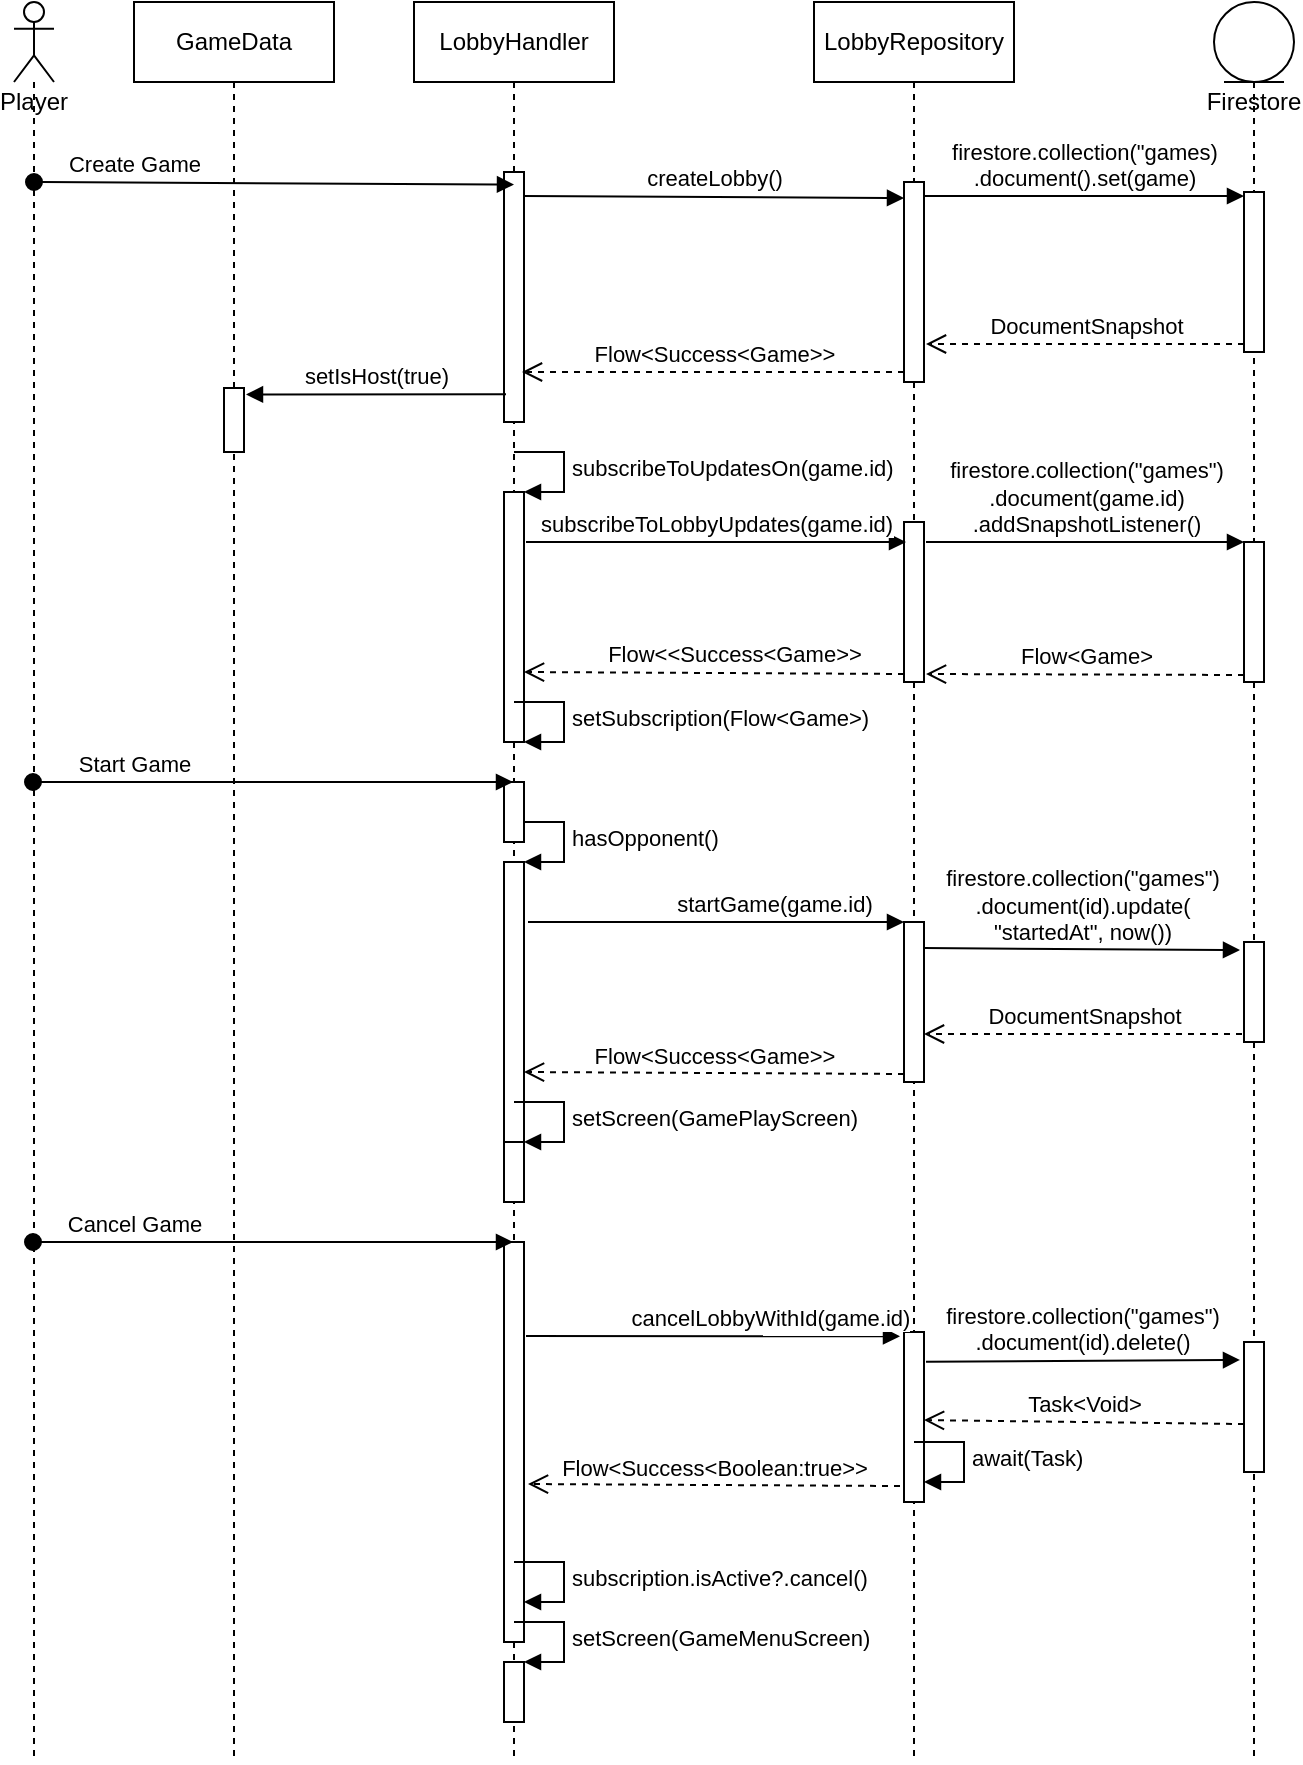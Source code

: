 <mxfile version="14.6.6" type="github" pages="4">
  <diagram id="kgpKYQtTHZ0yAKxKKP6v" name="Create Game">
    <mxGraphModel dx="1298" dy="706" grid="1" gridSize="10" guides="1" tooltips="1" connect="1" arrows="1" fold="1" page="1" pageScale="1" pageWidth="850" pageHeight="1100" math="0" shadow="0">
      <root>
        <mxCell id="0" />
        <mxCell id="1" parent="0" />
        <mxCell id="G8CXcR0IVf8b9GrvJtcm-22" value="LobbyHandler" style="shape=umlLifeline;perimeter=lifelinePerimeter;whiteSpace=wrap;html=1;container=1;collapsible=0;recursiveResize=0;outlineConnect=0;strokeWidth=1;" parent="1" vertex="1">
          <mxGeometry x="290" y="70" width="100" height="880" as="geometry" />
        </mxCell>
        <mxCell id="G8CXcR0IVf8b9GrvJtcm-37" value="" style="html=1;points=[];perimeter=orthogonalPerimeter;strokeWidth=1;" parent="G8CXcR0IVf8b9GrvJtcm-22" vertex="1">
          <mxGeometry x="45" y="85" width="10" height="125" as="geometry" />
        </mxCell>
        <mxCell id="G8CXcR0IVf8b9GrvJtcm-41" value="" style="html=1;points=[];perimeter=orthogonalPerimeter;strokeWidth=1;" parent="G8CXcR0IVf8b9GrvJtcm-22" vertex="1">
          <mxGeometry x="45" y="430" width="10" height="140" as="geometry" />
        </mxCell>
        <mxCell id="G8CXcR0IVf8b9GrvJtcm-42" value="hasOpponent()" style="edgeStyle=orthogonalEdgeStyle;html=1;align=left;spacingLeft=2;endArrow=block;rounded=0;entryX=1;entryY=0;" parent="G8CXcR0IVf8b9GrvJtcm-22" target="G8CXcR0IVf8b9GrvJtcm-41" edge="1">
          <mxGeometry relative="1" as="geometry">
            <mxPoint x="50" y="410" as="sourcePoint" />
            <Array as="points">
              <mxPoint x="75" y="410" />
            </Array>
          </mxGeometry>
        </mxCell>
        <mxCell id="G8CXcR0IVf8b9GrvJtcm-43" value="" style="html=1;points=[];perimeter=orthogonalPerimeter;strokeWidth=1;" parent="G8CXcR0IVf8b9GrvJtcm-22" vertex="1">
          <mxGeometry x="45" y="390" width="10" height="30" as="geometry" />
        </mxCell>
        <mxCell id="G8CXcR0IVf8b9GrvJtcm-47" value="" style="html=1;points=[];perimeter=orthogonalPerimeter;strokeWidth=1;" parent="G8CXcR0IVf8b9GrvJtcm-22" vertex="1">
          <mxGeometry x="45" y="570" width="10" height="30" as="geometry" />
        </mxCell>
        <mxCell id="G8CXcR0IVf8b9GrvJtcm-48" value="setScreen(GamePlayScreen)" style="edgeStyle=orthogonalEdgeStyle;html=1;align=left;spacingLeft=2;endArrow=block;rounded=0;entryX=1;entryY=0;" parent="G8CXcR0IVf8b9GrvJtcm-22" target="G8CXcR0IVf8b9GrvJtcm-47" edge="1">
          <mxGeometry relative="1" as="geometry">
            <mxPoint x="50" y="550" as="sourcePoint" />
            <Array as="points">
              <mxPoint x="75" y="550" />
            </Array>
          </mxGeometry>
        </mxCell>
        <mxCell id="G8CXcR0IVf8b9GrvJtcm-63" value="" style="html=1;points=[];perimeter=orthogonalPerimeter;strokeWidth=1;" parent="G8CXcR0IVf8b9GrvJtcm-22" vertex="1">
          <mxGeometry x="45" y="245" width="10" height="125" as="geometry" />
        </mxCell>
        <mxCell id="G8CXcR0IVf8b9GrvJtcm-64" value="subscribeToUpdatesOn(game.id)" style="edgeStyle=orthogonalEdgeStyle;html=1;align=left;spacingLeft=2;endArrow=block;rounded=0;entryX=1;entryY=0;" parent="G8CXcR0IVf8b9GrvJtcm-22" target="G8CXcR0IVf8b9GrvJtcm-63" edge="1">
          <mxGeometry relative="1" as="geometry">
            <mxPoint x="50" y="225" as="sourcePoint" />
            <Array as="points">
              <mxPoint x="75" y="225" />
            </Array>
          </mxGeometry>
        </mxCell>
        <mxCell id="G8CXcR0IVf8b9GrvJtcm-74" value="setSubscription(Flow&amp;lt;Game&amp;gt;)" style="edgeStyle=orthogonalEdgeStyle;html=1;align=left;spacingLeft=2;endArrow=block;rounded=0;entryX=1;entryY=0;" parent="G8CXcR0IVf8b9GrvJtcm-22" edge="1">
          <mxGeometry relative="1" as="geometry">
            <mxPoint x="50" y="350" as="sourcePoint" />
            <Array as="points">
              <mxPoint x="75" y="350" />
            </Array>
            <mxPoint x="55" y="370" as="targetPoint" />
          </mxGeometry>
        </mxCell>
        <mxCell id="G8CXcR0IVf8b9GrvJtcm-75" value="" style="html=1;points=[];perimeter=orthogonalPerimeter;strokeWidth=1;" parent="G8CXcR0IVf8b9GrvJtcm-22" vertex="1">
          <mxGeometry x="45" y="620" width="10" height="200" as="geometry" />
        </mxCell>
        <mxCell id="G8CXcR0IVf8b9GrvJtcm-79" value="" style="html=1;points=[];perimeter=orthogonalPerimeter;strokeWidth=1;" parent="G8CXcR0IVf8b9GrvJtcm-22" vertex="1">
          <mxGeometry x="45" y="830" width="10" height="30" as="geometry" />
        </mxCell>
        <mxCell id="G8CXcR0IVf8b9GrvJtcm-80" value="setScreen(GameMenuScreen)" style="edgeStyle=orthogonalEdgeStyle;html=1;align=left;spacingLeft=2;endArrow=block;rounded=0;entryX=1;entryY=0;" parent="G8CXcR0IVf8b9GrvJtcm-22" target="G8CXcR0IVf8b9GrvJtcm-79" edge="1">
          <mxGeometry relative="1" as="geometry">
            <mxPoint x="50" y="810" as="sourcePoint" />
            <Array as="points">
              <mxPoint x="75" y="810" />
            </Array>
          </mxGeometry>
        </mxCell>
        <mxCell id="G8CXcR0IVf8b9GrvJtcm-23" value="LobbyRepository" style="shape=umlLifeline;perimeter=lifelinePerimeter;whiteSpace=wrap;html=1;container=1;collapsible=0;recursiveResize=0;outlineConnect=0;strokeWidth=1;" parent="1" vertex="1">
          <mxGeometry x="490" y="70" width="100" height="880" as="geometry" />
        </mxCell>
        <mxCell id="G8CXcR0IVf8b9GrvJtcm-28" value="" style="html=1;points=[];perimeter=orthogonalPerimeter;strokeWidth=1;" parent="G8CXcR0IVf8b9GrvJtcm-23" vertex="1">
          <mxGeometry x="45" y="90" width="10" height="100" as="geometry" />
        </mxCell>
        <mxCell id="G8CXcR0IVf8b9GrvJtcm-44" value="" style="html=1;points=[];perimeter=orthogonalPerimeter;strokeWidth=1;" parent="G8CXcR0IVf8b9GrvJtcm-23" vertex="1">
          <mxGeometry x="45" y="460" width="10" height="80" as="geometry" />
        </mxCell>
        <mxCell id="G8CXcR0IVf8b9GrvJtcm-66" value="" style="html=1;points=[];perimeter=orthogonalPerimeter;strokeWidth=1;" parent="G8CXcR0IVf8b9GrvJtcm-23" vertex="1">
          <mxGeometry x="45" y="260" width="10" height="80" as="geometry" />
        </mxCell>
        <mxCell id="G8CXcR0IVf8b9GrvJtcm-76" value="" style="html=1;points=[];perimeter=orthogonalPerimeter;strokeWidth=1;" parent="G8CXcR0IVf8b9GrvJtcm-23" vertex="1">
          <mxGeometry x="45" y="665" width="10" height="85" as="geometry" />
        </mxCell>
        <mxCell id="G8CXcR0IVf8b9GrvJtcm-24" value="Player" style="shape=umlLifeline;participant=umlActor;perimeter=lifelinePerimeter;whiteSpace=wrap;html=1;container=1;collapsible=0;recursiveResize=0;verticalAlign=top;spacingTop=36;outlineConnect=0;strokeWidth=1;" parent="1" vertex="1">
          <mxGeometry x="90" y="70" width="20" height="880" as="geometry" />
        </mxCell>
        <mxCell id="G8CXcR0IVf8b9GrvJtcm-31" value="Start Game" style="html=1;verticalAlign=bottom;startArrow=oval;startFill=1;endArrow=block;startSize=8;" parent="G8CXcR0IVf8b9GrvJtcm-24" edge="1">
          <mxGeometry x="-0.578" width="60" relative="1" as="geometry">
            <mxPoint x="9.5" y="390" as="sourcePoint" />
            <mxPoint x="249.5" y="390" as="targetPoint" />
            <mxPoint as="offset" />
          </mxGeometry>
        </mxCell>
        <mxCell id="G8CXcR0IVf8b9GrvJtcm-25" value="Create Game" style="html=1;verticalAlign=bottom;startArrow=oval;startFill=1;endArrow=block;startSize=8;entryX=0.5;entryY=0.05;entryDx=0;entryDy=0;entryPerimeter=0;" parent="1" target="G8CXcR0IVf8b9GrvJtcm-37" edge="1">
          <mxGeometry x="-0.578" width="60" relative="1" as="geometry">
            <mxPoint x="100" y="160" as="sourcePoint" />
            <mxPoint x="280" y="160" as="targetPoint" />
            <mxPoint as="offset" />
          </mxGeometry>
        </mxCell>
        <mxCell id="G8CXcR0IVf8b9GrvJtcm-26" value="Cancel Game" style="html=1;verticalAlign=bottom;startArrow=oval;startFill=1;endArrow=block;startSize=8;" parent="1" edge="1">
          <mxGeometry x="-0.578" width="60" relative="1" as="geometry">
            <mxPoint x="99.5" y="690" as="sourcePoint" />
            <mxPoint x="339.5" y="690" as="targetPoint" />
            <mxPoint as="offset" />
          </mxGeometry>
        </mxCell>
        <mxCell id="G8CXcR0IVf8b9GrvJtcm-29" value="createLobby()" style="html=1;verticalAlign=bottom;endArrow=block;entryX=0;entryY=0.08;entryDx=0;entryDy=0;entryPerimeter=0;exitX=1;exitY=0.096;exitDx=0;exitDy=0;exitPerimeter=0;" parent="1" source="G8CXcR0IVf8b9GrvJtcm-37" target="G8CXcR0IVf8b9GrvJtcm-28" edge="1">
          <mxGeometry relative="1" as="geometry">
            <mxPoint x="294" y="168" as="sourcePoint" />
            <mxPoint x="505" y="150" as="targetPoint" />
          </mxGeometry>
        </mxCell>
        <mxCell id="G8CXcR0IVf8b9GrvJtcm-30" value="Flow&amp;lt;Success&amp;lt;Game&amp;gt;&amp;gt;" style="html=1;verticalAlign=bottom;endArrow=open;dashed=1;endSize=8;exitX=0;exitY=0.95;entryX=0.9;entryY=0.8;entryDx=0;entryDy=0;entryPerimeter=0;" parent="1" source="G8CXcR0IVf8b9GrvJtcm-28" target="G8CXcR0IVf8b9GrvJtcm-37" edge="1">
          <mxGeometry relative="1" as="geometry">
            <mxPoint x="340" y="255" as="targetPoint" />
          </mxGeometry>
        </mxCell>
        <mxCell id="G8CXcR0IVf8b9GrvJtcm-32" value="Firestore" style="shape=umlLifeline;participant=umlEntity;perimeter=lifelinePerimeter;whiteSpace=wrap;html=1;container=1;collapsible=0;recursiveResize=0;verticalAlign=top;spacingTop=36;outlineConnect=0;strokeWidth=1;" parent="1" vertex="1">
          <mxGeometry x="690" y="70" width="40" height="880" as="geometry" />
        </mxCell>
        <mxCell id="G8CXcR0IVf8b9GrvJtcm-34" value="" style="html=1;points=[];perimeter=orthogonalPerimeter;strokeWidth=1;" parent="G8CXcR0IVf8b9GrvJtcm-32" vertex="1">
          <mxGeometry x="15" y="95" width="10" height="80" as="geometry" />
        </mxCell>
        <mxCell id="G8CXcR0IVf8b9GrvJtcm-49" value="" style="html=1;points=[];perimeter=orthogonalPerimeter;strokeWidth=1;" parent="G8CXcR0IVf8b9GrvJtcm-32" vertex="1">
          <mxGeometry x="15" y="470" width="10" height="50" as="geometry" />
        </mxCell>
        <mxCell id="G8CXcR0IVf8b9GrvJtcm-70" value="" style="html=1;points=[];perimeter=orthogonalPerimeter;strokeWidth=1;" parent="G8CXcR0IVf8b9GrvJtcm-32" vertex="1">
          <mxGeometry x="15" y="270" width="10" height="70" as="geometry" />
        </mxCell>
        <mxCell id="G8CXcR0IVf8b9GrvJtcm-85" value="" style="html=1;points=[];perimeter=orthogonalPerimeter;strokeWidth=1;" parent="G8CXcR0IVf8b9GrvJtcm-32" vertex="1">
          <mxGeometry x="15" y="670" width="10" height="65" as="geometry" />
        </mxCell>
        <mxCell id="G8CXcR0IVf8b9GrvJtcm-35" value="firestore.collection(&quot;games)&lt;br&gt;.document().set(game)" style="html=1;verticalAlign=bottom;endArrow=block;entryX=0;entryY=0.025;exitX=1;exitY=0.07;exitDx=0;exitDy=0;exitPerimeter=0;entryDx=0;entryDy=0;entryPerimeter=0;" parent="1" source="G8CXcR0IVf8b9GrvJtcm-28" target="G8CXcR0IVf8b9GrvJtcm-34" edge="1">
          <mxGeometry relative="1" as="geometry">
            <mxPoint x="520" y="165" as="sourcePoint" />
          </mxGeometry>
        </mxCell>
        <mxCell id="G8CXcR0IVf8b9GrvJtcm-36" value="DocumentSnapshot" style="html=1;verticalAlign=bottom;endArrow=open;dashed=1;endSize=8;exitX=0;exitY=0.95;entryX=1.1;entryY=0.81;entryDx=0;entryDy=0;entryPerimeter=0;" parent="1" source="G8CXcR0IVf8b9GrvJtcm-34" target="G8CXcR0IVf8b9GrvJtcm-28" edge="1">
          <mxGeometry relative="1" as="geometry">
            <mxPoint x="615" y="236" as="targetPoint" />
          </mxGeometry>
        </mxCell>
        <mxCell id="G8CXcR0IVf8b9GrvJtcm-45" value="startGame(game.id)" style="html=1;verticalAlign=bottom;endArrow=block;entryX=0;entryY=0;" parent="1" target="G8CXcR0IVf8b9GrvJtcm-44" edge="1">
          <mxGeometry x="0.308" relative="1" as="geometry">
            <mxPoint x="347" y="530" as="sourcePoint" />
            <mxPoint as="offset" />
          </mxGeometry>
        </mxCell>
        <mxCell id="G8CXcR0IVf8b9GrvJtcm-46" value="Flow&amp;lt;Success&amp;lt;Game&amp;gt;&amp;gt;" style="html=1;verticalAlign=bottom;endArrow=open;dashed=1;endSize=8;exitX=0;exitY=0.95;entryX=1;entryY=0.75;entryDx=0;entryDy=0;entryPerimeter=0;" parent="1" source="G8CXcR0IVf8b9GrvJtcm-44" target="G8CXcR0IVf8b9GrvJtcm-41" edge="1">
          <mxGeometry relative="1" as="geometry">
            <mxPoint x="435" y="586" as="targetPoint" />
          </mxGeometry>
        </mxCell>
        <mxCell id="G8CXcR0IVf8b9GrvJtcm-50" value="firestore.collection(&quot;games&quot;)&lt;br&gt;.document(id).update(&lt;br&gt;&quot;startedAt&quot;, now())" style="html=1;verticalAlign=bottom;endArrow=block;entryX=-0.2;entryY=0.08;entryDx=0;entryDy=0;entryPerimeter=0;exitX=1;exitY=0.163;exitDx=0;exitDy=0;exitPerimeter=0;" parent="1" source="G8CXcR0IVf8b9GrvJtcm-44" target="G8CXcR0IVf8b9GrvJtcm-49" edge="1">
          <mxGeometry relative="1" as="geometry">
            <mxPoint x="570" y="570" as="sourcePoint" />
            <mxPoint x="715" y="267" as="targetPoint" />
          </mxGeometry>
        </mxCell>
        <mxCell id="G8CXcR0IVf8b9GrvJtcm-51" value="DocumentSnapshot" style="html=1;verticalAlign=bottom;endArrow=open;dashed=1;endSize=8;exitX=-0.1;exitY=0.92;entryX=1;entryY=0.7;entryDx=0;entryDy=0;entryPerimeter=0;exitDx=0;exitDy=0;exitPerimeter=0;" parent="1" source="G8CXcR0IVf8b9GrvJtcm-49" target="G8CXcR0IVf8b9GrvJtcm-44" edge="1">
          <mxGeometry relative="1" as="geometry">
            <mxPoint x="526" y="341" as="targetPoint" />
            <mxPoint x="715" y="341" as="sourcePoint" />
          </mxGeometry>
        </mxCell>
        <mxCell id="G8CXcR0IVf8b9GrvJtcm-54" value="GameData" style="shape=umlLifeline;perimeter=lifelinePerimeter;whiteSpace=wrap;html=1;container=1;collapsible=0;recursiveResize=0;outlineConnect=0;strokeWidth=1;" parent="1" vertex="1">
          <mxGeometry x="150" y="70" width="100" height="880" as="geometry" />
        </mxCell>
        <mxCell id="G8CXcR0IVf8b9GrvJtcm-55" value="" style="html=1;points=[];perimeter=orthogonalPerimeter;strokeWidth=1;" parent="G8CXcR0IVf8b9GrvJtcm-54" vertex="1">
          <mxGeometry x="45" y="193" width="10" height="32" as="geometry" />
        </mxCell>
        <mxCell id="G8CXcR0IVf8b9GrvJtcm-58" value="setIsHost(true)" style="html=1;verticalAlign=bottom;endArrow=block;exitX=0.1;exitY=0.889;exitDx=0;exitDy=0;exitPerimeter=0;entryX=1.1;entryY=0.1;entryDx=0;entryDy=0;entryPerimeter=0;" parent="1" source="G8CXcR0IVf8b9GrvJtcm-37" target="G8CXcR0IVf8b9GrvJtcm-55" edge="1">
          <mxGeometry width="80" relative="1" as="geometry">
            <mxPoint x="300" y="320" as="sourcePoint" />
            <mxPoint x="380" y="320" as="targetPoint" />
          </mxGeometry>
        </mxCell>
        <mxCell id="G8CXcR0IVf8b9GrvJtcm-67" value="subscribeToLobbyUpdates(game.id)" style="html=1;verticalAlign=bottom;endArrow=block;entryX=0.1;entryY=0.125;entryDx=0;entryDy=0;entryPerimeter=0;" parent="1" target="G8CXcR0IVf8b9GrvJtcm-66" edge="1">
          <mxGeometry relative="1" as="geometry">
            <mxPoint x="346" y="340" as="sourcePoint" />
          </mxGeometry>
        </mxCell>
        <mxCell id="G8CXcR0IVf8b9GrvJtcm-68" value="Flow&amp;lt;&amp;lt;Success&amp;lt;Game&amp;gt;&amp;gt;" style="html=1;verticalAlign=bottom;endArrow=open;dashed=1;endSize=8;exitX=0;exitY=0.95;entryX=1;entryY=0.72;entryDx=0;entryDy=0;entryPerimeter=0;" parent="1" source="G8CXcR0IVf8b9GrvJtcm-66" target="G8CXcR0IVf8b9GrvJtcm-63" edge="1">
          <mxGeometry x="-0.105" y="-1" relative="1" as="geometry">
            <mxPoint x="465" y="406" as="targetPoint" />
            <mxPoint as="offset" />
          </mxGeometry>
        </mxCell>
        <mxCell id="G8CXcR0IVf8b9GrvJtcm-71" value="firestore.collection(&quot;games&quot;)&lt;br&gt;.document(game.id)&lt;br&gt;.addSnapshotListener()" style="html=1;verticalAlign=bottom;endArrow=block;entryX=0;entryY=0;exitX=1.1;exitY=0.125;exitDx=0;exitDy=0;exitPerimeter=0;" parent="1" source="G8CXcR0IVf8b9GrvJtcm-66" target="G8CXcR0IVf8b9GrvJtcm-70" edge="1">
          <mxGeometry relative="1" as="geometry">
            <mxPoint x="635" y="330" as="sourcePoint" />
          </mxGeometry>
        </mxCell>
        <mxCell id="G8CXcR0IVf8b9GrvJtcm-72" value="Flow&amp;lt;Game&amp;gt;" style="html=1;verticalAlign=bottom;endArrow=open;dashed=1;endSize=8;exitX=0;exitY=0.95;entryX=1.1;entryY=0.95;entryDx=0;entryDy=0;entryPerimeter=0;" parent="1" source="G8CXcR0IVf8b9GrvJtcm-70" target="G8CXcR0IVf8b9GrvJtcm-66" edge="1">
          <mxGeometry relative="1" as="geometry">
            <mxPoint x="635" y="406" as="targetPoint" />
          </mxGeometry>
        </mxCell>
        <mxCell id="G8CXcR0IVf8b9GrvJtcm-81" value="cancelLobbyWithId(game.id)" style="html=1;verticalAlign=bottom;endArrow=block;entryX=-0.2;entryY=0.025;exitX=1.1;exitY=0.235;exitDx=0;exitDy=0;exitPerimeter=0;entryDx=0;entryDy=0;entryPerimeter=0;" parent="1" source="G8CXcR0IVf8b9GrvJtcm-75" target="G8CXcR0IVf8b9GrvJtcm-76" edge="1">
          <mxGeometry x="0.308" relative="1" as="geometry">
            <mxPoint x="370" y="700" as="sourcePoint" />
            <mxPoint x="558" y="700" as="targetPoint" />
            <mxPoint as="offset" />
          </mxGeometry>
        </mxCell>
        <mxCell id="G8CXcR0IVf8b9GrvJtcm-86" value="firestore.collection(&quot;games&quot;)&lt;br&gt;.document(id).delete()" style="html=1;verticalAlign=bottom;endArrow=block;exitX=1.1;exitY=0.175;exitDx=0;exitDy=0;exitPerimeter=0;entryX=-0.2;entryY=0.138;entryDx=0;entryDy=0;entryPerimeter=0;" parent="1" source="G8CXcR0IVf8b9GrvJtcm-76" target="G8CXcR0IVf8b9GrvJtcm-85" edge="1">
          <mxGeometry width="80" relative="1" as="geometry">
            <mxPoint x="590" y="770" as="sourcePoint" />
            <mxPoint x="670" y="770" as="targetPoint" />
          </mxGeometry>
        </mxCell>
        <mxCell id="G8CXcR0IVf8b9GrvJtcm-87" value="Task&amp;lt;Void&amp;gt;" style="html=1;verticalAlign=bottom;endArrow=open;dashed=1;endSize=8;exitX=0;exitY=0.631;entryX=1;entryY=0.518;entryDx=0;entryDy=0;entryPerimeter=0;exitDx=0;exitDy=0;exitPerimeter=0;" parent="1" source="G8CXcR0IVf8b9GrvJtcm-85" target="G8CXcR0IVf8b9GrvJtcm-76" edge="1">
          <mxGeometry relative="1" as="geometry">
            <mxPoint x="510" y="850" as="targetPoint" />
            <mxPoint x="700" y="851" as="sourcePoint" />
          </mxGeometry>
        </mxCell>
        <mxCell id="G8CXcR0IVf8b9GrvJtcm-89" value="Flow&amp;lt;Success&amp;lt;Boolean:true&amp;gt;&amp;gt;" style="html=1;verticalAlign=bottom;endArrow=open;dashed=1;endSize=8;entryX=1.2;entryY=0.605;entryDx=0;entryDy=0;entryPerimeter=0;exitX=-0.2;exitY=0.906;exitDx=0;exitDy=0;exitPerimeter=0;" parent="1" source="G8CXcR0IVf8b9GrvJtcm-76" target="G8CXcR0IVf8b9GrvJtcm-75" edge="1">
          <mxGeometry relative="1" as="geometry">
            <mxPoint x="557" y="791" as="targetPoint" />
            <mxPoint x="530" y="792" as="sourcePoint" />
          </mxGeometry>
        </mxCell>
        <mxCell id="G8CXcR0IVf8b9GrvJtcm-90" value="await(Task)" style="edgeStyle=orthogonalEdgeStyle;html=1;align=left;spacingLeft=2;endArrow=block;rounded=0;entryX=1;entryY=0;" parent="1" edge="1">
          <mxGeometry relative="1" as="geometry">
            <mxPoint x="540" y="790" as="sourcePoint" />
            <Array as="points">
              <mxPoint x="565" y="790" />
            </Array>
            <mxPoint x="545" y="810" as="targetPoint" />
          </mxGeometry>
        </mxCell>
        <mxCell id="G8CXcR0IVf8b9GrvJtcm-91" value="subscription.isActive?.cancel()" style="edgeStyle=orthogonalEdgeStyle;html=1;align=left;spacingLeft=2;endArrow=block;rounded=0;entryX=1;entryY=0;" parent="1" edge="1">
          <mxGeometry relative="1" as="geometry">
            <mxPoint x="340" y="850" as="sourcePoint" />
            <Array as="points">
              <mxPoint x="365" y="850" />
            </Array>
            <mxPoint x="345" y="870" as="targetPoint" />
          </mxGeometry>
        </mxCell>
      </root>
    </mxGraphModel>
  </diagram>
  <diagram name="Join Game" id="2xBuiX94_EXEh1Pn4jv8">
    <mxGraphModel dx="1298" dy="706" grid="1" gridSize="10" guides="1" tooltips="1" connect="1" arrows="1" fold="1" page="1" pageScale="1" pageWidth="850" pageHeight="1100" math="0" shadow="0">
      <root>
        <mxCell id="lXvvvcH5vd0HoB4RLtWZ-0" />
        <mxCell id="lXvvvcH5vd0HoB4RLtWZ-1" parent="lXvvvcH5vd0HoB4RLtWZ-0" />
        <mxCell id="lXvvvcH5vd0HoB4RLtWZ-3" value="LobbyHandler" style="shape=umlLifeline;perimeter=lifelinePerimeter;whiteSpace=wrap;html=1;container=1;collapsible=0;recursiveResize=0;outlineConnect=0;strokeWidth=1;" parent="lXvvvcH5vd0HoB4RLtWZ-1" vertex="1">
          <mxGeometry x="250" y="80" width="100" height="850" as="geometry" />
        </mxCell>
        <mxCell id="lXvvvcH5vd0HoB4RLtWZ-4" value="" style="html=1;points=[];perimeter=orthogonalPerimeter;strokeWidth=1;" parent="lXvvvcH5vd0HoB4RLtWZ-3" vertex="1">
          <mxGeometry x="45" y="85" width="10" height="125" as="geometry" />
        </mxCell>
        <mxCell id="lXvvvcH5vd0HoB4RLtWZ-5" value="" style="html=1;points=[];perimeter=orthogonalPerimeter;strokeWidth=1;" parent="lXvvvcH5vd0HoB4RLtWZ-3" vertex="1">
          <mxGeometry x="45" y="430" width="10" height="140" as="geometry" />
        </mxCell>
        <mxCell id="lXvvvcH5vd0HoB4RLtWZ-6" value="hasCurrentGame()" style="edgeStyle=orthogonalEdgeStyle;html=1;align=left;spacingLeft=2;endArrow=block;rounded=0;entryX=1;entryY=0;" parent="lXvvvcH5vd0HoB4RLtWZ-3" target="lXvvvcH5vd0HoB4RLtWZ-5" edge="1">
          <mxGeometry relative="1" as="geometry">
            <mxPoint x="50" y="410" as="sourcePoint" />
            <Array as="points">
              <mxPoint x="75" y="410" />
            </Array>
          </mxGeometry>
        </mxCell>
        <mxCell id="lXvvvcH5vd0HoB4RLtWZ-7" value="" style="html=1;points=[];perimeter=orthogonalPerimeter;strokeWidth=1;" parent="lXvvvcH5vd0HoB4RLtWZ-3" vertex="1">
          <mxGeometry x="45" y="390" width="10" height="30" as="geometry" />
        </mxCell>
        <mxCell id="lXvvvcH5vd0HoB4RLtWZ-8" value="" style="html=1;points=[];perimeter=orthogonalPerimeter;strokeWidth=1;" parent="lXvvvcH5vd0HoB4RLtWZ-3" vertex="1">
          <mxGeometry x="45" y="570" width="10" height="30" as="geometry" />
        </mxCell>
        <mxCell id="lXvvvcH5vd0HoB4RLtWZ-9" value="setScreen(GameMenuScreen)" style="edgeStyle=orthogonalEdgeStyle;html=1;align=left;spacingLeft=2;endArrow=block;rounded=0;entryX=1;entryY=0;" parent="lXvvvcH5vd0HoB4RLtWZ-3" target="lXvvvcH5vd0HoB4RLtWZ-8" edge="1">
          <mxGeometry relative="1" as="geometry">
            <mxPoint x="50" y="550" as="sourcePoint" />
            <Array as="points">
              <mxPoint x="75" y="550" />
            </Array>
          </mxGeometry>
        </mxCell>
        <mxCell id="lXvvvcH5vd0HoB4RLtWZ-10" value="" style="html=1;points=[];perimeter=orthogonalPerimeter;strokeWidth=1;" parent="lXvvvcH5vd0HoB4RLtWZ-3" vertex="1">
          <mxGeometry x="45" y="245" width="10" height="125" as="geometry" />
        </mxCell>
        <mxCell id="lXvvvcH5vd0HoB4RLtWZ-11" value="subscribeToUpdatesOn(game.id)" style="edgeStyle=orthogonalEdgeStyle;html=1;align=left;spacingLeft=2;endArrow=block;rounded=0;entryX=1;entryY=0;" parent="lXvvvcH5vd0HoB4RLtWZ-3" target="lXvvvcH5vd0HoB4RLtWZ-10" edge="1">
          <mxGeometry relative="1" as="geometry">
            <mxPoint x="50" y="225" as="sourcePoint" />
            <Array as="points">
              <mxPoint x="75" y="225" />
            </Array>
          </mxGeometry>
        </mxCell>
        <mxCell id="lXvvvcH5vd0HoB4RLtWZ-12" value="setSubscription(Flow&amp;lt;Game&amp;gt;)" style="edgeStyle=orthogonalEdgeStyle;html=1;align=left;spacingLeft=2;endArrow=block;rounded=0;entryX=1;entryY=0;" parent="lXvvvcH5vd0HoB4RLtWZ-3" edge="1">
          <mxGeometry relative="1" as="geometry">
            <mxPoint x="50" y="350" as="sourcePoint" />
            <Array as="points">
              <mxPoint x="75" y="350" />
            </Array>
            <mxPoint x="55" y="370" as="targetPoint" />
          </mxGeometry>
        </mxCell>
        <mxCell id="lXvvvcH5vd0HoB4RLtWZ-65" value="" style="html=1;points=[];perimeter=orthogonalPerimeter;strokeWidth=1;" parent="lXvvvcH5vd0HoB4RLtWZ-3" vertex="1">
          <mxGeometry x="45" y="620" width="10" height="30" as="geometry" />
        </mxCell>
        <mxCell id="lXvvvcH5vd0HoB4RLtWZ-66" value="" style="html=1;points=[];perimeter=orthogonalPerimeter;strokeWidth=1;" parent="lXvvvcH5vd0HoB4RLtWZ-3" vertex="1">
          <mxGeometry x="45" y="670" width="10" height="30" as="geometry" />
        </mxCell>
        <mxCell id="lXvvvcH5vd0HoB4RLtWZ-67" value="isLobbyDeleted()" style="edgeStyle=orthogonalEdgeStyle;html=1;align=left;spacingLeft=2;endArrow=block;rounded=0;entryX=1;entryY=0;" parent="lXvvvcH5vd0HoB4RLtWZ-3" target="lXvvvcH5vd0HoB4RLtWZ-66" edge="1">
          <mxGeometry relative="1" as="geometry">
            <mxPoint x="50" y="650" as="sourcePoint" />
            <Array as="points">
              <mxPoint x="75" y="650" />
            </Array>
          </mxGeometry>
        </mxCell>
        <mxCell id="lXvvvcH5vd0HoB4RLtWZ-68" value="" style="html=1;points=[];perimeter=orthogonalPerimeter;strokeWidth=1;" parent="lXvvvcH5vd0HoB4RLtWZ-3" vertex="1">
          <mxGeometry x="45" y="730" width="10" height="40" as="geometry" />
        </mxCell>
        <mxCell id="lXvvvcH5vd0HoB4RLtWZ-69" value="isGameStarted()" style="edgeStyle=orthogonalEdgeStyle;html=1;align=left;spacingLeft=2;endArrow=block;rounded=0;entryX=1;entryY=0;" parent="lXvvvcH5vd0HoB4RLtWZ-3" target="lXvvvcH5vd0HoB4RLtWZ-68" edge="1">
          <mxGeometry relative="1" as="geometry">
            <mxPoint x="50" y="710" as="sourcePoint" />
            <Array as="points">
              <mxPoint x="75" y="710" />
            </Array>
          </mxGeometry>
        </mxCell>
        <mxCell id="lXvvvcH5vd0HoB4RLtWZ-70" value="" style="html=1;points=[];perimeter=orthogonalPerimeter;strokeWidth=1;" parent="lXvvvcH5vd0HoB4RLtWZ-3" vertex="1">
          <mxGeometry x="45" y="800" width="10" height="40" as="geometry" />
        </mxCell>
        <mxCell id="lXvvvcH5vd0HoB4RLtWZ-71" value="setGameMenuScreen(GamePlayScreen)" style="edgeStyle=orthogonalEdgeStyle;html=1;align=left;spacingLeft=2;endArrow=block;rounded=0;entryX=1;entryY=0;" parent="lXvvvcH5vd0HoB4RLtWZ-3" target="lXvvvcH5vd0HoB4RLtWZ-70" edge="1">
          <mxGeometry relative="1" as="geometry">
            <mxPoint x="50" y="780" as="sourcePoint" />
            <Array as="points">
              <mxPoint x="75" y="780" />
            </Array>
          </mxGeometry>
        </mxCell>
        <mxCell id="lXvvvcH5vd0HoB4RLtWZ-16" value="LobbyRepository" style="shape=umlLifeline;perimeter=lifelinePerimeter;whiteSpace=wrap;html=1;container=1;collapsible=0;recursiveResize=0;outlineConnect=0;strokeWidth=1;" parent="lXvvvcH5vd0HoB4RLtWZ-1" vertex="1">
          <mxGeometry x="450" y="80" width="100" height="840" as="geometry" />
        </mxCell>
        <mxCell id="lXvvvcH5vd0HoB4RLtWZ-17" value="" style="html=1;points=[];perimeter=orthogonalPerimeter;strokeWidth=1;" parent="lXvvvcH5vd0HoB4RLtWZ-16" vertex="1">
          <mxGeometry x="45" y="90" width="10" height="100" as="geometry" />
        </mxCell>
        <mxCell id="lXvvvcH5vd0HoB4RLtWZ-18" value="" style="html=1;points=[];perimeter=orthogonalPerimeter;strokeWidth=1;" parent="lXvvvcH5vd0HoB4RLtWZ-16" vertex="1">
          <mxGeometry x="45" y="460" width="10" height="80" as="geometry" />
        </mxCell>
        <mxCell id="lXvvvcH5vd0HoB4RLtWZ-19" value="" style="html=1;points=[];perimeter=orthogonalPerimeter;strokeWidth=1;" parent="lXvvvcH5vd0HoB4RLtWZ-16" vertex="1">
          <mxGeometry x="45" y="260" width="10" height="80" as="geometry" />
        </mxCell>
        <mxCell id="lXvvvcH5vd0HoB4RLtWZ-63" value="" style="html=1;points=[];perimeter=orthogonalPerimeter;strokeWidth=1;" parent="lXvvvcH5vd0HoB4RLtWZ-16" vertex="1">
          <mxGeometry x="45" y="579" width="10" height="91" as="geometry" />
        </mxCell>
        <mxCell id="lXvvvcH5vd0HoB4RLtWZ-21" value="Player" style="shape=umlLifeline;participant=umlActor;perimeter=lifelinePerimeter;whiteSpace=wrap;html=1;container=1;collapsible=0;recursiveResize=0;verticalAlign=top;spacingTop=36;outlineConnect=0;strokeWidth=1;" parent="lXvvvcH5vd0HoB4RLtWZ-1" vertex="1">
          <mxGeometry x="100" y="80" width="20" height="840" as="geometry" />
        </mxCell>
        <mxCell id="lXvvvcH5vd0HoB4RLtWZ-22" value="Leave Lobby" style="html=1;verticalAlign=bottom;startArrow=oval;startFill=1;endArrow=block;startSize=8;entryX=0.1;entryY=0.033;entryDx=0;entryDy=0;entryPerimeter=0;" parent="lXvvvcH5vd0HoB4RLtWZ-21" target="lXvvvcH5vd0HoB4RLtWZ-7" edge="1">
          <mxGeometry x="-0.123" width="60" relative="1" as="geometry">
            <mxPoint x="9.5" y="390" as="sourcePoint" />
            <mxPoint x="249.5" y="390" as="targetPoint" />
            <mxPoint as="offset" />
          </mxGeometry>
        </mxCell>
        <mxCell id="lXvvvcH5vd0HoB4RLtWZ-23" value="Join Game With Code" style="html=1;verticalAlign=bottom;startArrow=oval;startFill=1;endArrow=block;startSize=8;entryX=0;entryY=0.032;entryDx=0;entryDy=0;entryPerimeter=0;" parent="lXvvvcH5vd0HoB4RLtWZ-1" target="lXvvvcH5vd0HoB4RLtWZ-4" edge="1">
          <mxGeometry x="-0.158" y="-1" width="60" relative="1" as="geometry">
            <mxPoint x="110" y="170" as="sourcePoint" />
            <mxPoint x="290" y="170" as="targetPoint" />
            <mxPoint as="offset" />
          </mxGeometry>
        </mxCell>
        <mxCell id="lXvvvcH5vd0HoB4RLtWZ-25" value="joinLobbyWithCode(code)" style="html=1;verticalAlign=bottom;endArrow=block;entryX=0;entryY=0.08;entryDx=0;entryDy=0;entryPerimeter=0;exitX=1;exitY=0.096;exitDx=0;exitDy=0;exitPerimeter=0;" parent="lXvvvcH5vd0HoB4RLtWZ-1" source="lXvvvcH5vd0HoB4RLtWZ-4" target="lXvvvcH5vd0HoB4RLtWZ-17" edge="1">
          <mxGeometry relative="1" as="geometry">
            <mxPoint x="254" y="178" as="sourcePoint" />
            <mxPoint x="465" y="160" as="targetPoint" />
          </mxGeometry>
        </mxCell>
        <mxCell id="lXvvvcH5vd0HoB4RLtWZ-26" value="Flow&amp;lt;Success&amp;lt;Game&amp;gt;&amp;gt;" style="html=1;verticalAlign=bottom;endArrow=open;dashed=1;endSize=8;exitX=0;exitY=0.95;entryX=0.9;entryY=0.8;entryDx=0;entryDy=0;entryPerimeter=0;" parent="lXvvvcH5vd0HoB4RLtWZ-1" source="lXvvvcH5vd0HoB4RLtWZ-17" target="lXvvvcH5vd0HoB4RLtWZ-4" edge="1">
          <mxGeometry relative="1" as="geometry">
            <mxPoint x="300" y="265" as="targetPoint" />
          </mxGeometry>
        </mxCell>
        <mxCell id="lXvvvcH5vd0HoB4RLtWZ-27" value="Firestore" style="shape=umlLifeline;participant=umlEntity;perimeter=lifelinePerimeter;whiteSpace=wrap;html=1;container=1;collapsible=0;recursiveResize=0;verticalAlign=top;spacingTop=36;outlineConnect=0;strokeWidth=1;" parent="lXvvvcH5vd0HoB4RLtWZ-1" vertex="1">
          <mxGeometry x="650" y="80" width="40" height="840" as="geometry" />
        </mxCell>
        <mxCell id="lXvvvcH5vd0HoB4RLtWZ-28" value="" style="html=1;points=[];perimeter=orthogonalPerimeter;strokeWidth=1;" parent="lXvvvcH5vd0HoB4RLtWZ-27" vertex="1">
          <mxGeometry x="15" y="95" width="10" height="80" as="geometry" />
        </mxCell>
        <mxCell id="lXvvvcH5vd0HoB4RLtWZ-29" value="" style="html=1;points=[];perimeter=orthogonalPerimeter;strokeWidth=1;" parent="lXvvvcH5vd0HoB4RLtWZ-27" vertex="1">
          <mxGeometry x="15" y="470" width="10" height="50" as="geometry" />
        </mxCell>
        <mxCell id="lXvvvcH5vd0HoB4RLtWZ-30" value="" style="html=1;points=[];perimeter=orthogonalPerimeter;strokeWidth=1;" parent="lXvvvcH5vd0HoB4RLtWZ-27" vertex="1">
          <mxGeometry x="15" y="270" width="10" height="70" as="geometry" />
        </mxCell>
        <mxCell id="lXvvvcH5vd0HoB4RLtWZ-62" value="Game Has Updated" style="html=1;verticalAlign=bottom;startArrow=oval;startFill=1;endArrow=block;startSize=8;entryX=1;entryY=0.013;entryDx=0;entryDy=0;entryPerimeter=0;" parent="lXvvvcH5vd0HoB4RLtWZ-27" target="lXvvvcH5vd0HoB4RLtWZ-63" edge="1">
          <mxGeometry width="60" relative="1" as="geometry">
            <mxPoint x="20" y="580" as="sourcePoint" />
            <mxPoint x="-130" y="580" as="targetPoint" />
          </mxGeometry>
        </mxCell>
        <mxCell id="lXvvvcH5vd0HoB4RLtWZ-32" value="firestore.collection(&quot;games)&lt;br&gt;.whereEqualTo(&quot;code&quot;, code)&lt;br&gt;whereGreaterThan(&lt;br&gt;&quot;createdAt&quot;, &lt;br&gt;startOfToday).limit(1)" style="html=1;verticalAlign=bottom;endArrow=block;entryX=-0.2;entryY=0.4;exitX=1.1;exitY=0.37;exitDx=0;exitDy=0;exitPerimeter=0;entryDx=0;entryDy=0;entryPerimeter=0;" parent="lXvvvcH5vd0HoB4RLtWZ-1" source="lXvvvcH5vd0HoB4RLtWZ-17" target="lXvvvcH5vd0HoB4RLtWZ-28" edge="1">
          <mxGeometry relative="1" as="geometry">
            <mxPoint x="480" y="175" as="sourcePoint" />
          </mxGeometry>
        </mxCell>
        <mxCell id="lXvvvcH5vd0HoB4RLtWZ-33" value="DocumentSnapshot" style="html=1;verticalAlign=bottom;endArrow=open;dashed=1;endSize=8;exitX=0;exitY=0.95;entryX=1.1;entryY=0.81;entryDx=0;entryDy=0;entryPerimeter=0;" parent="lXvvvcH5vd0HoB4RLtWZ-1" source="lXvvvcH5vd0HoB4RLtWZ-28" target="lXvvvcH5vd0HoB4RLtWZ-17" edge="1">
          <mxGeometry relative="1" as="geometry">
            <mxPoint x="575" y="246" as="targetPoint" />
          </mxGeometry>
        </mxCell>
        <mxCell id="lXvvvcH5vd0HoB4RLtWZ-34" value="leaveLobbyWithid(game.id)" style="html=1;verticalAlign=bottom;endArrow=block;entryX=0;entryY=0;" parent="lXvvvcH5vd0HoB4RLtWZ-1" target="lXvvvcH5vd0HoB4RLtWZ-18" edge="1">
          <mxGeometry x="0.202" relative="1" as="geometry">
            <mxPoint x="307" y="540" as="sourcePoint" />
            <mxPoint as="offset" />
          </mxGeometry>
        </mxCell>
        <mxCell id="lXvvvcH5vd0HoB4RLtWZ-35" value="Flow&amp;lt;Success&amp;lt;Game&amp;gt;&amp;gt;" style="html=1;verticalAlign=bottom;endArrow=open;dashed=1;endSize=8;exitX=0;exitY=0.95;entryX=1;entryY=0.75;entryDx=0;entryDy=0;entryPerimeter=0;" parent="lXvvvcH5vd0HoB4RLtWZ-1" source="lXvvvcH5vd0HoB4RLtWZ-18" target="lXvvvcH5vd0HoB4RLtWZ-5" edge="1">
          <mxGeometry relative="1" as="geometry">
            <mxPoint x="395" y="596" as="targetPoint" />
          </mxGeometry>
        </mxCell>
        <mxCell id="lXvvvcH5vd0HoB4RLtWZ-36" value="firestore.collection(&quot;games&quot;)&lt;br&gt;.document(id).update(&lt;br&gt;&quot;opponent&quot;, null)" style="html=1;verticalAlign=bottom;endArrow=block;entryX=-0.2;entryY=0.08;entryDx=0;entryDy=0;entryPerimeter=0;exitX=1;exitY=0.163;exitDx=0;exitDy=0;exitPerimeter=0;" parent="lXvvvcH5vd0HoB4RLtWZ-1" source="lXvvvcH5vd0HoB4RLtWZ-18" target="lXvvvcH5vd0HoB4RLtWZ-29" edge="1">
          <mxGeometry relative="1" as="geometry">
            <mxPoint x="530" y="580" as="sourcePoint" />
            <mxPoint x="675" y="277" as="targetPoint" />
          </mxGeometry>
        </mxCell>
        <mxCell id="lXvvvcH5vd0HoB4RLtWZ-37" value="DocumentSnapshot" style="html=1;verticalAlign=bottom;endArrow=open;dashed=1;endSize=8;exitX=-0.1;exitY=0.92;entryX=1;entryY=0.7;entryDx=0;entryDy=0;entryPerimeter=0;exitDx=0;exitDy=0;exitPerimeter=0;" parent="lXvvvcH5vd0HoB4RLtWZ-1" source="lXvvvcH5vd0HoB4RLtWZ-29" target="lXvvvcH5vd0HoB4RLtWZ-18" edge="1">
          <mxGeometry relative="1" as="geometry">
            <mxPoint x="486" y="351" as="targetPoint" />
            <mxPoint x="675" y="351" as="sourcePoint" />
          </mxGeometry>
        </mxCell>
        <mxCell id="lXvvvcH5vd0HoB4RLtWZ-46" value="subscribeToLobbyUpdates(game.id)" style="html=1;verticalAlign=bottom;endArrow=block;entryX=0.1;entryY=0.125;entryDx=0;entryDy=0;entryPerimeter=0;" parent="lXvvvcH5vd0HoB4RLtWZ-1" target="lXvvvcH5vd0HoB4RLtWZ-19" edge="1">
          <mxGeometry relative="1" as="geometry">
            <mxPoint x="306" y="350" as="sourcePoint" />
          </mxGeometry>
        </mxCell>
        <mxCell id="lXvvvcH5vd0HoB4RLtWZ-47" value="Flow&amp;lt;Success&amp;lt;Game&amp;gt;&amp;gt;" style="html=1;verticalAlign=bottom;endArrow=open;dashed=1;endSize=8;exitX=0;exitY=0.95;entryX=1;entryY=0.72;entryDx=0;entryDy=0;entryPerimeter=0;" parent="lXvvvcH5vd0HoB4RLtWZ-1" source="lXvvvcH5vd0HoB4RLtWZ-19" target="lXvvvcH5vd0HoB4RLtWZ-10" edge="1">
          <mxGeometry x="-0.105" y="-1" relative="1" as="geometry">
            <mxPoint x="425" y="416" as="targetPoint" />
            <mxPoint as="offset" />
          </mxGeometry>
        </mxCell>
        <mxCell id="lXvvvcH5vd0HoB4RLtWZ-48" value="firestore.collection(&quot;games&quot;)&lt;br&gt;.document(game.id)&lt;br&gt;.addSnapshotListener()" style="html=1;verticalAlign=bottom;endArrow=block;entryX=0;entryY=0;exitX=1.1;exitY=0.125;exitDx=0;exitDy=0;exitPerimeter=0;" parent="lXvvvcH5vd0HoB4RLtWZ-1" source="lXvvvcH5vd0HoB4RLtWZ-19" target="lXvvvcH5vd0HoB4RLtWZ-30" edge="1">
          <mxGeometry relative="1" as="geometry">
            <mxPoint x="595" y="340" as="sourcePoint" />
          </mxGeometry>
        </mxCell>
        <mxCell id="lXvvvcH5vd0HoB4RLtWZ-49" value="Task&amp;lt;DocumentSnapshot&amp;gt;" style="html=1;verticalAlign=bottom;endArrow=open;dashed=1;endSize=8;exitX=0;exitY=0.95;entryX=1.1;entryY=0.95;entryDx=0;entryDy=0;entryPerimeter=0;" parent="lXvvvcH5vd0HoB4RLtWZ-1" source="lXvvvcH5vd0HoB4RLtWZ-30" target="lXvvvcH5vd0HoB4RLtWZ-19" edge="1">
          <mxGeometry relative="1" as="geometry">
            <mxPoint x="595" y="416" as="targetPoint" />
          </mxGeometry>
        </mxCell>
        <mxCell id="lXvvvcH5vd0HoB4RLtWZ-64" value="Flow&amp;lt;Success&amp;lt;Game&amp;gt;&amp;gt;" style="html=1;verticalAlign=bottom;endArrow=open;dashed=1;endSize=8;exitX=-0.1;exitY=0.484;exitDx=0;exitDy=0;exitPerimeter=0;entryX=1.3;entryY=0.038;entryDx=0;entryDy=0;entryPerimeter=0;" parent="lXvvvcH5vd0HoB4RLtWZ-1" source="lXvvvcH5vd0HoB4RLtWZ-63" target="lXvvvcH5vd0HoB4RLtWZ-65" edge="1">
          <mxGeometry relative="1" as="geometry">
            <mxPoint x="330" y="690" as="targetPoint" />
            <mxPoint x="490" y="691" as="sourcePoint" />
          </mxGeometry>
        </mxCell>
        <mxCell id="Wou9kHYVSWmeC08pjQm7-0" value="setGame(Game)" style="edgeStyle=orthogonalEdgeStyle;html=1;align=left;spacingLeft=2;endArrow=block;rounded=0;entryX=1;entryY=0;" parent="lXvvvcH5vd0HoB4RLtWZ-1" edge="1">
          <mxGeometry relative="1" as="geometry">
            <mxPoint x="300" y="265" as="sourcePoint" />
            <Array as="points">
              <mxPoint x="325" y="265" />
            </Array>
            <mxPoint x="305" y="285" as="targetPoint" />
          </mxGeometry>
        </mxCell>
      </root>
    </mxGraphModel>
  </diagram>
  <diagram id="s0ZOl7Jcc40zo4O3wMnS" name="Page-3">
    <mxGraphModel dx="1426" dy="801" grid="1" gridSize="10" guides="1" tooltips="1" connect="1" arrows="1" fold="1" page="1" pageScale="1" pageWidth="1654" pageHeight="1169" math="0" shadow="0">
      <root>
        <mxCell id="BFlbcLiHlp-DWWzzJG_L-0" />
        <mxCell id="BFlbcLiHlp-DWWzzJG_L-1" parent="BFlbcLiHlp-DWWzzJG_L-0" />
        <mxCell id="BFlbcLiHlp-DWWzzJG_L-2" value="GamePhase&lt;br&gt;&amp;lt;Observable&amp;gt;" style="shape=umlLifeline;perimeter=lifelinePerimeter;whiteSpace=wrap;html=1;container=1;collapsible=0;recursiveResize=0;outlineConnect=0;" vertex="1" parent="BFlbcLiHlp-DWWzzJG_L-1">
          <mxGeometry x="210" y="120" width="100" height="820" as="geometry" />
        </mxCell>
        <mxCell id="BFlbcLiHlp-DWWzzJG_L-38" value="" style="html=1;points=[];perimeter=orthogonalPerimeter;" vertex="1" parent="BFlbcLiHlp-DWWzzJG_L-2">
          <mxGeometry x="45" y="600" width="10" height="40" as="geometry" />
        </mxCell>
        <mxCell id="BFlbcLiHlp-DWWzzJG_L-4" value="GameInstance" style="shape=umlLifeline;perimeter=lifelinePerimeter;whiteSpace=wrap;html=1;container=1;collapsible=0;recursiveResize=0;outlineConnect=0;" vertex="1" parent="BFlbcLiHlp-DWWzzJG_L-1">
          <mxGeometry x="460" y="120" width="100" height="820" as="geometry" />
        </mxCell>
        <mxCell id="BFlbcLiHlp-DWWzzJG_L-6" value="" style="html=1;points=[];perimeter=orthogonalPerimeter;" vertex="1" parent="BFlbcLiHlp-DWWzzJG_L-4">
          <mxGeometry x="45" y="103" width="10" height="77" as="geometry" />
        </mxCell>
        <mxCell id="BFlbcLiHlp-DWWzzJG_L-7" value="" style="html=1;points=[];perimeter=orthogonalPerimeter;" vertex="1" parent="BFlbcLiHlp-DWWzzJG_L-4">
          <mxGeometry x="45" y="200" width="10" height="100" as="geometry" />
        </mxCell>
        <mxCell id="BFlbcLiHlp-DWWzzJG_L-8" value="incrementCurrentTurn()" style="edgeStyle=orthogonalEdgeStyle;html=1;align=left;spacingLeft=2;endArrow=block;rounded=0;entryX=1;entryY=0;" edge="1" parent="BFlbcLiHlp-DWWzzJG_L-4">
          <mxGeometry relative="1" as="geometry">
            <mxPoint x="55" y="179" as="sourcePoint" />
            <Array as="points">
              <mxPoint x="75" y="179" />
              <mxPoint x="75" y="200" />
            </Array>
            <mxPoint x="55" y="200" as="targetPoint" />
          </mxGeometry>
        </mxCell>
        <mxCell id="BFlbcLiHlp-DWWzzJG_L-23" value="" style="html=1;points=[];perimeter=orthogonalPerimeter;" vertex="1" parent="BFlbcLiHlp-DWWzzJG_L-4">
          <mxGeometry x="45" y="470" width="10" height="80" as="geometry" />
        </mxCell>
        <mxCell id="BFlbcLiHlp-DWWzzJG_L-40" value="" style="html=1;points=[];perimeter=orthogonalPerimeter;" vertex="1" parent="BFlbcLiHlp-DWWzzJG_L-4">
          <mxGeometry x="45" y="340" width="10" height="60" as="geometry" />
        </mxCell>
        <mxCell id="BFlbcLiHlp-DWWzzJG_L-67" value="" style="html=1;points=[];perimeter=orthogonalPerimeter;" vertex="1" parent="BFlbcLiHlp-DWWzzJG_L-4">
          <mxGeometry x="45" y="690" width="10" height="50" as="geometry" />
        </mxCell>
        <mxCell id="BFlbcLiHlp-DWWzzJG_L-74" value="isPlayerHost?" style="edgeStyle=orthogonalEdgeStyle;html=1;align=left;spacingLeft=2;endArrow=block;rounded=0;entryX=1;entryY=0;" edge="1" parent="BFlbcLiHlp-DWWzzJG_L-4">
          <mxGeometry relative="1" as="geometry">
            <mxPoint x="55" y="740" as="sourcePoint" />
            <Array as="points">
              <mxPoint x="75" y="740" />
              <mxPoint x="75" y="761" />
            </Array>
            <mxPoint x="55" y="761" as="targetPoint" />
          </mxGeometry>
        </mxCell>
        <mxCell id="BFlbcLiHlp-DWWzzJG_L-11" value="SpellSubscription&lt;br&gt;&amp;lt;Observable&amp;gt;" style="shape=umlLifeline;perimeter=lifelinePerimeter;whiteSpace=wrap;html=1;container=1;collapsible=0;recursiveResize=0;outlineConnect=0;" vertex="1" parent="BFlbcLiHlp-DWWzzJG_L-1">
          <mxGeometry x="660" y="120" width="100" height="820" as="geometry" />
        </mxCell>
        <mxCell id="BFlbcLiHlp-DWWzzJG_L-13" value="" style="html=1;points=[];perimeter=orthogonalPerimeter;" vertex="1" parent="BFlbcLiHlp-DWWzzJG_L-11">
          <mxGeometry x="45" y="228" width="10" height="62" as="geometry" />
        </mxCell>
        <mxCell id="BFlbcLiHlp-DWWzzJG_L-15" value="subscribeToUpdatesOn&lt;br&gt;(&quot;/games/&amp;lt;id&amp;gt;/turns/&amp;lt;turn&amp;gt;/spells/&quot;)" style="html=1;verticalAlign=bottom;endArrow=block;entryX=-0.2;entryY=0.21;entryDx=0;entryDy=0;entryPerimeter=0;exitX=1.1;exitY=0.429;exitDx=0;exitDy=0;exitPerimeter=0;" edge="1" parent="BFlbcLiHlp-DWWzzJG_L-1" source="BFlbcLiHlp-DWWzzJG_L-7" target="BFlbcLiHlp-DWWzzJG_L-13">
          <mxGeometry width="80" relative="1" as="geometry">
            <mxPoint x="590" y="320" as="sourcePoint" />
            <mxPoint x="670" y="320" as="targetPoint" />
          </mxGeometry>
        </mxCell>
        <mxCell id="BFlbcLiHlp-DWWzzJG_L-16" value="Job" style="html=1;verticalAlign=bottom;endArrow=open;dashed=1;endSize=8;exitX=-0.1;exitY=0.79;exitDx=0;exitDy=0;exitPerimeter=0;entryX=0.9;entryY=0.76;entryDx=0;entryDy=0;entryPerimeter=0;" edge="1" parent="BFlbcLiHlp-DWWzzJG_L-1" source="BFlbcLiHlp-DWWzzJG_L-13" target="BFlbcLiHlp-DWWzzJG_L-7">
          <mxGeometry relative="1" as="geometry">
            <mxPoint x="640" y="440" as="sourcePoint" />
            <mxPoint x="560" y="440" as="targetPoint" />
          </mxGeometry>
        </mxCell>
        <mxCell id="BFlbcLiHlp-DWWzzJG_L-17" value="Phase = Preparation" style="html=1;verticalAlign=bottom;startArrow=oval;startFill=1;endArrow=block;startSize=8;entryX=-0.1;entryY=0.167;entryDx=0;entryDy=0;entryPerimeter=0;" edge="1" parent="BFlbcLiHlp-DWWzzJG_L-1" source="BFlbcLiHlp-DWWzzJG_L-2" target="BFlbcLiHlp-DWWzzJG_L-19">
          <mxGeometry x="-0.595" width="60" relative="1" as="geometry">
            <mxPoint x="290" y="200" as="sourcePoint" />
            <mxPoint x="790" y="201" as="targetPoint" />
            <mxPoint as="offset" />
          </mxGeometry>
        </mxCell>
        <mxCell id="BFlbcLiHlp-DWWzzJG_L-18" value="GamePlayScreen" style="shape=umlLifeline;perimeter=lifelinePerimeter;whiteSpace=wrap;html=1;container=1;collapsible=0;recursiveResize=0;outlineConnect=0;" vertex="1" parent="BFlbcLiHlp-DWWzzJG_L-1">
          <mxGeometry x="790" y="120" width="100" height="820" as="geometry" />
        </mxCell>
        <mxCell id="BFlbcLiHlp-DWWzzJG_L-19" value="" style="html=1;points=[];perimeter=orthogonalPerimeter;" vertex="1" parent="BFlbcLiHlp-DWWzzJG_L-18">
          <mxGeometry x="45" y="71" width="10" height="50" as="geometry" />
        </mxCell>
        <mxCell id="BFlbcLiHlp-DWWzzJG_L-21" value="initPreparationPhase()" style="edgeStyle=orthogonalEdgeStyle;html=1;align=left;spacingLeft=2;endArrow=block;rounded=0;entryX=1;entryY=0;" edge="1" parent="BFlbcLiHlp-DWWzzJG_L-18">
          <mxGeometry relative="1" as="geometry">
            <mxPoint x="55" y="85.5" as="sourcePoint" />
            <Array as="points">
              <mxPoint x="75" y="85.5" />
              <mxPoint x="75" y="106.5" />
            </Array>
            <mxPoint x="55" y="106.5" as="targetPoint" />
          </mxGeometry>
        </mxCell>
        <mxCell id="BFlbcLiHlp-DWWzzJG_L-25" value="" style="html=1;points=[];perimeter=orthogonalPerimeter;" vertex="1" parent="BFlbcLiHlp-DWWzzJG_L-18">
          <mxGeometry x="45" y="450" width="10" height="50" as="geometry" />
        </mxCell>
        <mxCell id="BFlbcLiHlp-DWWzzJG_L-37" value="" style="html=1;points=[];perimeter=orthogonalPerimeter;" vertex="1" parent="BFlbcLiHlp-DWWzzJG_L-18">
          <mxGeometry x="45" y="510" width="10" height="110" as="geometry" />
        </mxCell>
        <mxCell id="BFlbcLiHlp-DWWzzJG_L-69" value="" style="html=1;points=[];perimeter=orthogonalPerimeter;" vertex="1" parent="BFlbcLiHlp-DWWzzJG_L-18">
          <mxGeometry x="45" y="660" width="10" height="80" as="geometry" />
        </mxCell>
        <mxCell id="BFlbcLiHlp-DWWzzJG_L-22" value="Phase = Action" style="html=1;verticalAlign=bottom;startArrow=oval;startFill=1;endArrow=block;startSize=8;entryX=0;entryY=0.08;entryDx=0;entryDy=0;entryPerimeter=0;" edge="1" parent="BFlbcLiHlp-DWWzzJG_L-1" target="BFlbcLiHlp-DWWzzJG_L-25">
          <mxGeometry width="60" relative="1" as="geometry">
            <mxPoint x="260" y="570" as="sourcePoint" />
            <mxPoint x="840" y="573" as="targetPoint" />
          </mxGeometry>
        </mxCell>
        <mxCell id="BFlbcLiHlp-DWWzzJG_L-29" value="resetCounter()" style="edgeStyle=orthogonalEdgeStyle;html=1;align=left;spacingLeft=2;endArrow=block;rounded=0;entryX=1;entryY=0;" edge="1" parent="BFlbcLiHlp-DWWzzJG_L-1">
          <mxGeometry relative="1" as="geometry">
            <mxPoint x="513" y="610" as="sourcePoint" />
            <Array as="points">
              <mxPoint x="533" y="610" />
              <mxPoint x="533" y="631" />
            </Array>
            <mxPoint x="513" y="631" as="targetPoint" />
          </mxGeometry>
        </mxCell>
        <mxCell id="BFlbcLiHlp-DWWzzJG_L-30" value="setSpellsListener(Job)" style="edgeStyle=orthogonalEdgeStyle;html=1;align=left;spacingLeft=2;endArrow=block;rounded=0;entryX=1;entryY=0;" edge="1" parent="BFlbcLiHlp-DWWzzJG_L-1">
          <mxGeometry relative="1" as="geometry">
            <mxPoint x="510" y="410" as="sourcePoint" />
            <Array as="points">
              <mxPoint x="530" y="410" />
              <mxPoint x="530" y="431" />
            </Array>
            <mxPoint x="510" y="431" as="targetPoint" />
          </mxGeometry>
        </mxCell>
        <mxCell id="BFlbcLiHlp-DWWzzJG_L-32" value="spellsListener.cancel()" style="edgeStyle=orthogonalEdgeStyle;html=1;align=left;spacingLeft=2;endArrow=block;rounded=0;entryX=1;entryY=0;" edge="1" parent="BFlbcLiHlp-DWWzzJG_L-1">
          <mxGeometry relative="1" as="geometry">
            <mxPoint x="515" y="640" as="sourcePoint" />
            <Array as="points">
              <mxPoint x="535" y="640" />
              <mxPoint x="535" y="661" />
            </Array>
            <mxPoint x="515" y="661" as="targetPoint" />
          </mxGeometry>
        </mxCell>
        <mxCell id="BFlbcLiHlp-DWWzzJG_L-33" value="initActionPhase()" style="edgeStyle=orthogonalEdgeStyle;html=1;align=left;spacingLeft=2;endArrow=block;rounded=0;entryX=1;entryY=0;" edge="1" parent="BFlbcLiHlp-DWWzzJG_L-1">
          <mxGeometry relative="1" as="geometry">
            <mxPoint x="843" y="580" as="sourcePoint" />
            <Array as="points">
              <mxPoint x="863" y="580" />
              <mxPoint x="863" y="601" />
            </Array>
            <mxPoint x="843" y="601" as="targetPoint" />
          </mxGeometry>
        </mxCell>
        <mxCell id="BFlbcLiHlp-DWWzzJG_L-36" value="Timer.schedule&lt;br&gt;(duration: 4 seconds&lt;br&gt;&amp;nbsp;* amountOfSpells)" style="edgeStyle=orthogonalEdgeStyle;html=1;align=left;spacingLeft=2;endArrow=block;rounded=0;entryX=1;entryY=0;" edge="1" parent="BFlbcLiHlp-DWWzzJG_L-1">
          <mxGeometry relative="1" as="geometry">
            <mxPoint x="840" y="620" as="sourcePoint" />
            <Array as="points">
              <mxPoint x="860" y="620" />
              <mxPoint x="860" y="641" />
            </Array>
            <mxPoint x="840" y="641" as="targetPoint" />
          </mxGeometry>
        </mxCell>
        <mxCell id="BFlbcLiHlp-DWWzzJG_L-3" value="Phase = Preparation" style="html=1;verticalAlign=bottom;startArrow=oval;startFill=1;endArrow=block;startSize=8;entryX=-0.2;entryY=0.133;entryDx=0;entryDy=0;entryPerimeter=0;" edge="1" parent="BFlbcLiHlp-DWWzzJG_L-1" source="BFlbcLiHlp-DWWzzJG_L-2" target="BFlbcLiHlp-DWWzzJG_L-6">
          <mxGeometry width="60" relative="1" as="geometry">
            <mxPoint x="260" y="220" as="sourcePoint" />
            <mxPoint x="460" y="220" as="targetPoint" />
          </mxGeometry>
        </mxCell>
        <mxCell id="BFlbcLiHlp-DWWzzJG_L-28" value="Phase = Action" style="html=1;verticalAlign=bottom;startArrow=oval;startFill=1;endArrow=block;startSize=8;entryX=0;entryY=0.15;entryDx=0;entryDy=0;entryPerimeter=0;" edge="1" parent="BFlbcLiHlp-DWWzzJG_L-1" source="BFlbcLiHlp-DWWzzJG_L-2" target="BFlbcLiHlp-DWWzzJG_L-23">
          <mxGeometry width="60" relative="1" as="geometry">
            <mxPoint x="260" y="590" as="sourcePoint" />
            <mxPoint x="320" y="590" as="targetPoint" />
          </mxGeometry>
        </mxCell>
        <mxCell id="BFlbcLiHlp-DWWzzJG_L-54" value="setCurrentPhase(Preparation)" style="html=1;verticalAlign=bottom;endArrow=block;exitX=0;exitY=0.969;exitDx=0;exitDy=0;exitPerimeter=0;entryX=1;entryY=0.375;entryDx=0;entryDy=0;entryPerimeter=0;" edge="1" parent="BFlbcLiHlp-DWWzzJG_L-1" source="BFlbcLiHlp-DWWzzJG_L-37" target="BFlbcLiHlp-DWWzzJG_L-38">
          <mxGeometry width="80" relative="1" as="geometry">
            <mxPoint x="830" y="780" as="sourcePoint" />
            <mxPoint x="770" y="740" as="targetPoint" />
          </mxGeometry>
        </mxCell>
        <mxCell id="BFlbcLiHlp-DWWzzJG_L-55" value="render spells in turn" style="edgeStyle=orthogonalEdgeStyle;html=1;align=left;spacingLeft=2;endArrow=block;rounded=0;entryX=1;entryY=0;" edge="1" parent="BFlbcLiHlp-DWWzzJG_L-1">
          <mxGeometry relative="1" as="geometry">
            <mxPoint x="840" y="660" as="sourcePoint" />
            <Array as="points">
              <mxPoint x="860" y="660" />
              <mxPoint x="860" y="681" />
            </Array>
            <mxPoint x="840" y="681" as="targetPoint" />
          </mxGeometry>
        </mxCell>
        <mxCell id="BFlbcLiHlp-DWWzzJG_L-56" value="render health points" style="edgeStyle=orthogonalEdgeStyle;html=1;align=left;spacingLeft=2;endArrow=block;rounded=0;entryX=1;entryY=0;" edge="1" parent="BFlbcLiHlp-DWWzzJG_L-1">
          <mxGeometry relative="1" as="geometry">
            <mxPoint x="840" y="690" as="sourcePoint" />
            <Array as="points">
              <mxPoint x="860" y="690" />
              <mxPoint x="860" y="711" />
            </Array>
            <mxPoint x="840" y="711" as="targetPoint" />
          </mxGeometry>
        </mxCell>
        <mxCell id="BFlbcLiHlp-DWWzzJG_L-61" value="setCurrentPhase(Action)" style="html=1;verticalAlign=bottom;endArrow=block;exitX=-0.1;exitY=1;exitDx=0;exitDy=0;exitPerimeter=0;" edge="1" parent="BFlbcLiHlp-DWWzzJG_L-1" source="BFlbcLiHlp-DWWzzJG_L-40" target="BFlbcLiHlp-DWWzzJG_L-2">
          <mxGeometry width="80" relative="1" as="geometry">
            <mxPoint x="330" y="530" as="sourcePoint" />
            <mxPoint x="410" y="530" as="targetPoint" />
          </mxGeometry>
        </mxCell>
        <mxCell id="BFlbcLiHlp-DWWzzJG_L-62" value="is preparation time &amp;lt;= 0?" style="edgeStyle=orthogonalEdgeStyle;html=1;align=left;spacingLeft=2;endArrow=block;rounded=0;entryX=1;entryY=0;" edge="1" parent="BFlbcLiHlp-DWWzzJG_L-1">
          <mxGeometry relative="1" as="geometry">
            <mxPoint x="510" y="440" as="sourcePoint" />
            <Array as="points">
              <mxPoint x="530" y="440" />
              <mxPoint x="530" y="461" />
            </Array>
            <mxPoint x="510" y="461" as="targetPoint" />
          </mxGeometry>
        </mxCell>
        <mxCell id="BFlbcLiHlp-DWWzzJG_L-63" value="isAnyWizardDefated()" style="edgeStyle=orthogonalEdgeStyle;html=1;align=left;spacingLeft=2;endArrow=block;rounded=0;entryX=1;entryY=0;" edge="1" parent="BFlbcLiHlp-DWWzzJG_L-1">
          <mxGeometry relative="1" as="geometry">
            <mxPoint x="515" y="229" as="sourcePoint" />
            <Array as="points">
              <mxPoint x="535" y="229" />
              <mxPoint x="535" y="250" />
            </Array>
            <mxPoint x="515" y="250" as="targetPoint" />
          </mxGeometry>
        </mxCell>
        <mxCell id="BFlbcLiHlp-DWWzzJG_L-64" value="setCurrentPhase(GameOver)" style="html=1;verticalAlign=bottom;endArrow=block;exitX=0.1;exitY=0.948;exitDx=0;exitDy=0;exitPerimeter=0;" edge="1" parent="BFlbcLiHlp-DWWzzJG_L-1" source="BFlbcLiHlp-DWWzzJG_L-6" target="BFlbcLiHlp-DWWzzJG_L-2">
          <mxGeometry width="80" relative="1" as="geometry">
            <mxPoint x="514" y="530" as="sourcePoint" />
            <mxPoint x="269.5" y="530" as="targetPoint" />
          </mxGeometry>
        </mxCell>
        <mxCell id="BFlbcLiHlp-DWWzzJG_L-70" value="Phase = GameOver" style="html=1;verticalAlign=bottom;startArrow=oval;endArrow=block;startSize=8;" edge="1" target="BFlbcLiHlp-DWWzzJG_L-69" parent="BFlbcLiHlp-DWWzzJG_L-1" source="BFlbcLiHlp-DWWzzJG_L-2">
          <mxGeometry relative="1" as="geometry">
            <mxPoint x="775" y="780" as="sourcePoint" />
          </mxGeometry>
        </mxCell>
        <mxCell id="BFlbcLiHlp-DWWzzJG_L-68" value="Phase = GameOver" style="html=1;verticalAlign=bottom;startArrow=oval;endArrow=block;startSize=8;" edge="1" target="BFlbcLiHlp-DWWzzJG_L-67" parent="BFlbcLiHlp-DWWzzJG_L-1" source="BFlbcLiHlp-DWWzzJG_L-2">
          <mxGeometry relative="1" as="geometry">
            <mxPoint x="445" y="810" as="sourcePoint" />
          </mxGeometry>
        </mxCell>
        <mxCell id="BFlbcLiHlp-DWWzzJG_L-71" value="initGameOverPhase()" style="edgeStyle=orthogonalEdgeStyle;html=1;align=left;spacingLeft=2;endArrow=block;rounded=0;entryX=1;entryY=0;" edge="1" parent="BFlbcLiHlp-DWWzzJG_L-1">
          <mxGeometry relative="1" as="geometry">
            <mxPoint x="840" y="790" as="sourcePoint" />
            <Array as="points">
              <mxPoint x="860" y="790" />
              <mxPoint x="860" y="811" />
            </Array>
            <mxPoint x="840" y="811" as="targetPoint" />
          </mxGeometry>
        </mxCell>
        <mxCell id="BFlbcLiHlp-DWWzzJG_L-73" value="render loot dialog" style="edgeStyle=orthogonalEdgeStyle;html=1;align=left;spacingLeft=2;endArrow=block;rounded=0;entryX=1;entryY=0;" edge="1" parent="BFlbcLiHlp-DWWzzJG_L-1">
          <mxGeometry relative="1" as="geometry">
            <mxPoint x="840" y="820" as="sourcePoint" />
            <Array as="points">
              <mxPoint x="860" y="820" />
              <mxPoint x="860" y="841" />
            </Array>
            <mxPoint x="840" y="841" as="targetPoint" />
          </mxGeometry>
        </mxCell>
        <mxCell id="BFlbcLiHlp-DWWzzJG_L-75" value="" style="html=1;points=[];perimeter=orthogonalPerimeter;" vertex="1" parent="BFlbcLiHlp-DWWzzJG_L-1">
          <mxGeometry x="505" y="870" width="10" height="80" as="geometry" />
        </mxCell>
        <mxCell id="BFlbcLiHlp-DWWzzJG_L-76" value="create loot for game" style="edgeStyle=orthogonalEdgeStyle;html=1;align=left;spacingLeft=2;endArrow=block;rounded=0;entryX=1;entryY=0;" edge="1" parent="BFlbcLiHlp-DWWzzJG_L-1">
          <mxGeometry relative="1" as="geometry">
            <mxPoint x="515" y="899" as="sourcePoint" />
            <Array as="points">
              <mxPoint x="535" y="899" />
              <mxPoint x="535" y="920" />
            </Array>
            <mxPoint x="515" y="920" as="targetPoint" />
          </mxGeometry>
        </mxCell>
        <mxCell id="BFlbcLiHlp-DWWzzJG_L-77" value="spellsListener.cancel()" style="edgeStyle=orthogonalEdgeStyle;html=1;align=left;spacingLeft=2;endArrow=block;rounded=0;entryX=1;entryY=0;" edge="1" parent="BFlbcLiHlp-DWWzzJG_L-1">
          <mxGeometry relative="1" as="geometry">
            <mxPoint x="512" y="820" as="sourcePoint" />
            <Array as="points">
              <mxPoint x="532" y="820" />
              <mxPoint x="532" y="841" />
            </Array>
            <mxPoint x="512" y="841" as="targetPoint" />
          </mxGeometry>
        </mxCell>
        <mxCell id="BFlbcLiHlp-DWWzzJG_L-78" value="update beard lengths for&lt;br&gt;players" style="edgeStyle=orthogonalEdgeStyle;html=1;align=left;spacingLeft=2;endArrow=block;rounded=0;entryX=1;entryY=0;" edge="1" parent="BFlbcLiHlp-DWWzzJG_L-1">
          <mxGeometry relative="1" as="geometry">
            <mxPoint x="515" y="929" as="sourcePoint" />
            <Array as="points">
              <mxPoint x="535" y="929" />
              <mxPoint x="535" y="950" />
            </Array>
            <mxPoint x="515" y="950" as="targetPoint" />
          </mxGeometry>
        </mxCell>
      </root>
    </mxGraphModel>
  </diagram>
  <diagram id="YksKkmJ08dnDVgtrIHRj" name="Page-4">
    <mxGraphModel dx="1426" dy="801" grid="1" gridSize="10" guides="1" tooltips="1" connect="1" arrows="1" fold="1" page="1" pageScale="1" pageWidth="1654" pageHeight="1169" math="0" shadow="0">
      <root>
        <mxCell id="KE1RbMPgE3C30RNfQzTi-0" />
        <mxCell id="KE1RbMPgE3C30RNfQzTi-1" parent="KE1RbMPgE3C30RNfQzTi-0" />
        <mxCell id="KE1RbMPgE3C30RNfQzTi-2" value="GameInstance&lt;br&gt;&amp;lt;&amp;lt;Observer&amp;gt;&amp;gt;" style="shape=umlLifeline;perimeter=lifelinePerimeter;whiteSpace=wrap;html=1;container=1;collapsible=0;recursiveResize=0;outlineConnect=0;" vertex="1" parent="KE1RbMPgE3C30RNfQzTi-1">
          <mxGeometry x="430" y="190" width="100" height="390" as="geometry" />
        </mxCell>
        <mxCell id="KE1RbMPgE3C30RNfQzTi-10" value="addObserver(this)" style="html=1;verticalAlign=bottom;startArrow=oval;startFill=1;endArrow=block;startSize=8;" edge="1" parent="KE1RbMPgE3C30RNfQzTi-2" target="KE1RbMPgE3C30RNfQzTi-4">
          <mxGeometry width="60" relative="1" as="geometry">
            <mxPoint x="50" y="60" as="sourcePoint" />
            <mxPoint x="110" y="60" as="targetPoint" />
          </mxGeometry>
        </mxCell>
        <mxCell id="KE1RbMPgE3C30RNfQzTi-45" value="" style="html=1;points=[];perimeter=orthogonalPerimeter;fontFamily=Helvetica;fontSize=12;fontColor=#000000;align=center;strokeColor=#000000;fillColor=#ffffff;" vertex="1" parent="KE1RbMPgE3C30RNfQzTi-2">
          <mxGeometry x="45" y="260" width="10" height="40" as="geometry" />
        </mxCell>
        <mxCell id="KE1RbMPgE3C30RNfQzTi-46" value="" style="html=1;points=[];perimeter=orthogonalPerimeter;" vertex="1" parent="KE1RbMPgE3C30RNfQzTi-2">
          <mxGeometry x="45" y="310" width="10" height="30" as="geometry" />
        </mxCell>
        <mxCell id="KE1RbMPgE3C30RNfQzTi-47" value="addLoot(game.loot)" style="edgeStyle=orthogonalEdgeStyle;html=1;align=left;spacingLeft=2;endArrow=block;rounded=0;" edge="1" parent="KE1RbMPgE3C30RNfQzTi-2">
          <mxGeometry relative="1" as="geometry">
            <mxPoint x="55" y="280" as="sourcePoint" />
            <Array as="points">
              <mxPoint x="75" y="280" />
              <mxPoint x="75" y="310" />
              <mxPoint x="55" y="310" />
            </Array>
            <mxPoint x="55" y="310" as="targetPoint" />
          </mxGeometry>
        </mxCell>
        <mxCell id="KE1RbMPgE3C30RNfQzTi-3" value="GameRepository" style="shape=umlLifeline;perimeter=lifelinePerimeter;whiteSpace=wrap;html=1;container=1;collapsible=0;recursiveResize=0;outlineConnect=0;" vertex="1" parent="KE1RbMPgE3C30RNfQzTi-1">
          <mxGeometry x="777" y="190" width="100" height="390" as="geometry" />
        </mxCell>
        <mxCell id="KE1RbMPgE3C30RNfQzTi-7" value="" style="html=1;points=[];perimeter=orthogonalPerimeter;" vertex="1" parent="KE1RbMPgE3C30RNfQzTi-3">
          <mxGeometry x="45" y="350" width="10" height="20" as="geometry" />
        </mxCell>
        <mxCell id="KE1RbMPgE3C30RNfQzTi-21" value="" style="html=1;points=[];perimeter=orthogonalPerimeter;" vertex="1" parent="KE1RbMPgE3C30RNfQzTi-3">
          <mxGeometry x="45" y="135" width="10" height="80" as="geometry" />
        </mxCell>
        <mxCell id="KE1RbMPgE3C30RNfQzTi-4" value="GameSubscription&lt;br&gt;&amp;lt;&amp;lt;Observable&amp;gt;&amp;gt;" style="shape=umlLifeline;perimeter=lifelinePerimeter;whiteSpace=wrap;html=1;container=1;collapsible=0;recursiveResize=0;outlineConnect=0;" vertex="1" parent="KE1RbMPgE3C30RNfQzTi-1">
          <mxGeometry x="620" y="190" width="100" height="390" as="geometry" />
        </mxCell>
        <mxCell id="KE1RbMPgE3C30RNfQzTi-9" value="" style="html=1;points=[];perimeter=orthogonalPerimeter;" vertex="1" parent="KE1RbMPgE3C30RNfQzTi-4">
          <mxGeometry x="45" y="135" width="10" height="85" as="geometry" />
        </mxCell>
        <mxCell id="KE1RbMPgE3C30RNfQzTi-32" value="callbackFlow()" style="edgeStyle=orthogonalEdgeStyle;html=1;align=left;spacingLeft=2;endArrow=block;rounded=0;entryX=1;entryY=0;dashed=1;" edge="1" parent="KE1RbMPgE3C30RNfQzTi-4">
          <mxGeometry relative="1" as="geometry">
            <mxPoint x="55" y="155" as="sourcePoint" />
            <Array as="points">
              <mxPoint x="85" y="155" />
            </Array>
            <mxPoint x="60" y="175" as="targetPoint" />
          </mxGeometry>
        </mxCell>
        <mxCell id="KE1RbMPgE3C30RNfQzTi-40" value="" style="html=1;points=[];perimeter=orthogonalPerimeter;" vertex="1" parent="KE1RbMPgE3C30RNfQzTi-4">
          <mxGeometry x="50" y="173" width="10" height="57" as="geometry" />
        </mxCell>
        <mxCell id="KE1RbMPgE3C30RNfQzTi-41" value="" style="html=1;points=[];perimeter=orthogonalPerimeter;" vertex="1" parent="KE1RbMPgE3C30RNfQzTi-4">
          <mxGeometry x="50" y="250" width="10" height="30" as="geometry" />
        </mxCell>
        <mxCell id="KE1RbMPgE3C30RNfQzTi-42" value="notifyObservers(Game)" style="edgeStyle=orthogonalEdgeStyle;html=1;align=left;spacingLeft=2;endArrow=block;rounded=0;entryX=1;entryY=0;" edge="1" target="KE1RbMPgE3C30RNfQzTi-41" parent="KE1RbMPgE3C30RNfQzTi-4">
          <mxGeometry relative="1" as="geometry">
            <mxPoint x="55" y="230" as="sourcePoint" />
            <Array as="points">
              <mxPoint x="85" y="230" />
            </Array>
          </mxGeometry>
        </mxCell>
        <mxCell id="KE1RbMPgE3C30RNfQzTi-6" value="Firestore" style="shape=umlLifeline;participant=umlEntity;perimeter=lifelinePerimeter;whiteSpace=wrap;html=1;container=1;collapsible=0;recursiveResize=0;verticalAlign=top;spacingTop=36;outlineConnect=0;" vertex="1" parent="KE1RbMPgE3C30RNfQzTi-1">
          <mxGeometry x="980" y="190" width="40" height="390" as="geometry" />
        </mxCell>
        <mxCell id="KE1RbMPgE3C30RNfQzTi-13" value="" style="html=1;points=[];perimeter=orthogonalPerimeter;" vertex="1" parent="KE1RbMPgE3C30RNfQzTi-6">
          <mxGeometry x="15" y="340" width="10" height="20" as="geometry" />
        </mxCell>
        <mxCell id="KE1RbMPgE3C30RNfQzTi-22" value="" style="html=1;points=[];perimeter=orthogonalPerimeter;" vertex="1" parent="KE1RbMPgE3C30RNfQzTi-6">
          <mxGeometry x="15" y="135" width="10" height="80" as="geometry" />
        </mxCell>
        <mxCell id="KE1RbMPgE3C30RNfQzTi-24" value="onSnapshot" style="html=1;verticalAlign=bottom;endArrow=open;dashed=1;endSize=8;exitX=0.9;exitY=0.1;exitDx=0;exitDy=0;exitPerimeter=0;edgeStyle=orthogonalEdgeStyle;entryX=1;entryY=0.913;entryDx=0;entryDy=0;entryPerimeter=0;" edge="1" parent="KE1RbMPgE3C30RNfQzTi-6" source="KE1RbMPgE3C30RNfQzTi-13" target="KE1RbMPgE3C30RNfQzTi-22">
          <mxGeometry x="0.005" relative="1" as="geometry">
            <mxPoint x="210" y="290" as="sourcePoint" />
            <mxPoint x="60" y="210" as="targetPoint" />
            <Array as="points">
              <mxPoint x="90" y="272" />
              <mxPoint x="90" y="210" />
              <mxPoint x="50" y="210" />
              <mxPoint x="50" y="208" />
            </Array>
            <mxPoint as="offset" />
          </mxGeometry>
        </mxCell>
        <mxCell id="KE1RbMPgE3C30RNfQzTi-5" value="distributeLoot(loot)" style="html=1;verticalAlign=bottom;startArrow=oval;startFill=1;endArrow=block;startSize=8;entryX=0;entryY=0;entryDx=0;entryDy=0;entryPerimeter=0;" edge="1" parent="KE1RbMPgE3C30RNfQzTi-1" source="KE1RbMPgE3C30RNfQzTi-2" target="KE1RbMPgE3C30RNfQzTi-7">
          <mxGeometry width="60" relative="1" as="geometry">
            <mxPoint x="530" y="270" as="sourcePoint" />
            <mxPoint x="590" y="270" as="targetPoint" />
          </mxGeometry>
        </mxCell>
        <mxCell id="KE1RbMPgE3C30RNfQzTi-8" value="subscribeToUpdatesOn(game.id)" style="html=1;verticalAlign=bottom;startArrow=oval;startFill=1;endArrow=block;startSize=8;entryX=0;entryY=0;entryDx=0;entryDy=0;entryPerimeter=0;" edge="1" parent="KE1RbMPgE3C30RNfQzTi-1" source="KE1RbMPgE3C30RNfQzTi-2" target="KE1RbMPgE3C30RNfQzTi-9">
          <mxGeometry width="60" relative="1" as="geometry">
            <mxPoint x="480" y="260" as="sourcePoint" />
            <mxPoint x="540" y="260" as="targetPoint" />
          </mxGeometry>
        </mxCell>
        <mxCell id="KE1RbMPgE3C30RNfQzTi-11" value="Job" style="html=1;verticalAlign=bottom;endArrow=open;dashed=1;endSize=8;exitX=-0.1;exitY=0.282;exitDx=0;exitDy=0;exitPerimeter=0;" edge="1" parent="KE1RbMPgE3C30RNfQzTi-1" source="KE1RbMPgE3C30RNfQzTi-9" target="KE1RbMPgE3C30RNfQzTi-2">
          <mxGeometry relative="1" as="geometry">
            <mxPoint x="600" y="370" as="sourcePoint" />
            <mxPoint x="520" y="370" as="targetPoint" />
          </mxGeometry>
        </mxCell>
        <mxCell id="KE1RbMPgE3C30RNfQzTi-20" value="firestore.collection(games)&lt;br&gt;.doc(game.id)&lt;br&gt;.update(&quot;loot&quot;, loot)" style="html=1;verticalAlign=bottom;endArrow=block;exitX=0.8;exitY=0;exitDx=0;exitDy=0;exitPerimeter=0;" edge="1" parent="KE1RbMPgE3C30RNfQzTi-1" source="KE1RbMPgE3C30RNfQzTi-7" target="KE1RbMPgE3C30RNfQzTi-6">
          <mxGeometry width="80" relative="1" as="geometry">
            <mxPoint x="840" y="460" as="sourcePoint" />
            <mxPoint x="920" y="460" as="targetPoint" />
          </mxGeometry>
        </mxCell>
        <mxCell id="KE1RbMPgE3C30RNfQzTi-28" value="addSnapshotListener()" style="html=1;verticalAlign=bottom;endArrow=block;exitX=1;exitY=0.013;exitDx=0;exitDy=0;exitPerimeter=0;entryX=0;entryY=0.025;entryDx=0;entryDy=0;entryPerimeter=0;" edge="1" parent="KE1RbMPgE3C30RNfQzTi-1" source="KE1RbMPgE3C30RNfQzTi-21" target="KE1RbMPgE3C30RNfQzTi-22">
          <mxGeometry width="80" relative="1" as="geometry">
            <mxPoint x="840" y="300" as="sourcePoint" />
            <mxPoint x="920" y="300" as="targetPoint" />
          </mxGeometry>
        </mxCell>
        <mxCell id="KE1RbMPgE3C30RNfQzTi-29" value="subscribeToGameUpdates(id)" style="html=1;verticalAlign=bottom;endArrow=block;exitX=1.1;exitY=0.017;exitDx=0;exitDy=0;exitPerimeter=0;entryX=-0.1;entryY=0.025;entryDx=0;entryDy=0;entryPerimeter=0;" edge="1" parent="KE1RbMPgE3C30RNfQzTi-1" source="KE1RbMPgE3C30RNfQzTi-9" target="KE1RbMPgE3C30RNfQzTi-21">
          <mxGeometry width="80" relative="1" as="geometry">
            <mxPoint x="710" y="310" as="sourcePoint" />
            <mxPoint x="790" y="310" as="targetPoint" />
          </mxGeometry>
        </mxCell>
        <mxCell id="KE1RbMPgE3C30RNfQzTi-30" value="DocumentSnapShot" style="html=1;verticalAlign=bottom;endArrow=open;dashed=1;endSize=8;exitX=0.1;exitY=0.738;exitDx=0;exitDy=0;exitPerimeter=0;entryX=1;entryY=0.738;entryDx=0;entryDy=0;entryPerimeter=0;" edge="1" parent="KE1RbMPgE3C30RNfQzTi-1" source="KE1RbMPgE3C30RNfQzTi-22" target="KE1RbMPgE3C30RNfQzTi-21">
          <mxGeometry relative="1" as="geometry">
            <mxPoint x="930" y="390" as="sourcePoint" />
            <mxPoint x="850" y="390" as="targetPoint" />
          </mxGeometry>
        </mxCell>
        <mxCell id="KE1RbMPgE3C30RNfQzTi-35" value="Game" style="html=1;verticalAlign=bottom;endArrow=open;dashed=1;endSize=8;exitX=0.1;exitY=0.738;exitDx=0;exitDy=0;exitPerimeter=0;entryX=1.1;entryY=0.368;entryDx=0;entryDy=0;entryPerimeter=0;" edge="1" parent="KE1RbMPgE3C30RNfQzTi-1" source="KE1RbMPgE3C30RNfQzTi-21" target="KE1RbMPgE3C30RNfQzTi-40">
          <mxGeometry relative="1" as="geometry">
            <mxPoint x="800" y="450" as="sourcePoint" />
            <mxPoint x="700" y="384" as="targetPoint" />
          </mxGeometry>
        </mxCell>
        <mxCell id="KE1RbMPgE3C30RNfQzTi-43" value="Game" style="html=1;verticalAlign=bottom;endArrow=open;dashed=1;endSize=8;exitX=-0.1;exitY=0.7;exitDx=0;exitDy=0;exitPerimeter=0;entryX=1;entryY=0.25;entryDx=0;entryDy=0;entryPerimeter=0;" edge="1" parent="KE1RbMPgE3C30RNfQzTi-1" source="KE1RbMPgE3C30RNfQzTi-41" target="KE1RbMPgE3C30RNfQzTi-45">
          <mxGeometry relative="1" as="geometry">
            <mxPoint x="610" y="450" as="sourcePoint" />
            <mxPoint x="520" y="461" as="targetPoint" />
          </mxGeometry>
        </mxCell>
      </root>
    </mxGraphModel>
  </diagram>
</mxfile>
